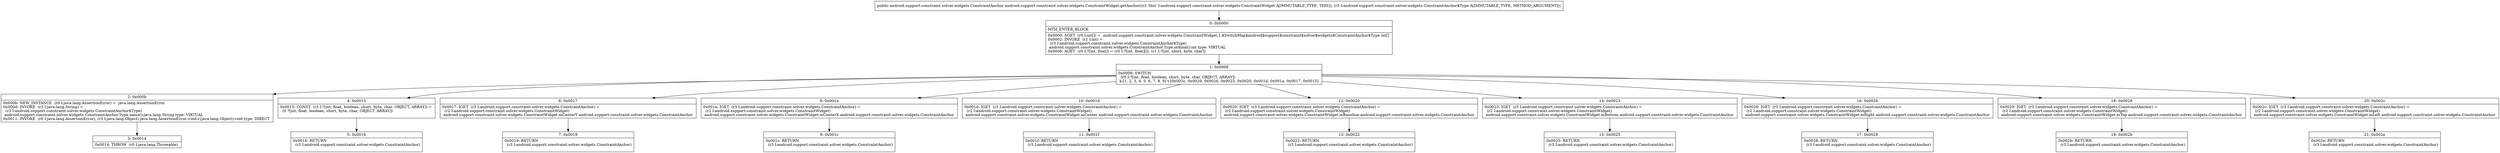 digraph "CFG forandroid.support.constraint.solver.widgets.ConstraintWidget.getAnchor(Landroid\/support\/constraint\/solver\/widgets\/ConstraintAnchor$Type;)Landroid\/support\/constraint\/solver\/widgets\/ConstraintAnchor;" {
Node_0 [shape=record,label="{0\:\ 0x0000|MTH_ENTER_BLOCK\l|0x0000: SGET  (r0 I:int[]) =  android.support.constraint.solver.widgets.ConstraintWidget.1.$SwitchMap$android$support$constraint$solver$widgets$ConstraintAnchor$Type int[] \l0x0002: INVOKE  (r1 I:int) = \l  (r3 I:android.support.constraint.solver.widgets.ConstraintAnchor$Type)\l android.support.constraint.solver.widgets.ConstraintAnchor.Type.ordinal():int type: VIRTUAL \l0x0006: AGET  (r0 I:?[int, float]) = (r0 I:?[int, float][]), (r1 I:?[int, short, byte, char]) \l}"];
Node_1 [shape=record,label="{1\:\ 0x0008|0x0008: SWITCH  \l  (r0 I:?[int, float, boolean, short, byte, char, OBJECT, ARRAY])\l k:[1, 2, 3, 4, 5, 6, 7, 8, 9] t:[0x002c, 0x0029, 0x0026, 0x0023, 0x0020, 0x001d, 0x001a, 0x0017, 0x0015] \l}"];
Node_2 [shape=record,label="{2\:\ 0x000b|0x000b: NEW_INSTANCE  (r0 I:java.lang.AssertionError) =  java.lang.AssertionError \l0x000d: INVOKE  (r3 I:java.lang.String) = \l  (r3 I:android.support.constraint.solver.widgets.ConstraintAnchor$Type)\l android.support.constraint.solver.widgets.ConstraintAnchor.Type.name():java.lang.String type: VIRTUAL \l0x0011: INVOKE  (r0 I:java.lang.AssertionError), (r3 I:java.lang.Object) java.lang.AssertionError.\<init\>(java.lang.Object):void type: DIRECT \l}"];
Node_3 [shape=record,label="{3\:\ 0x0014|0x0014: THROW  (r0 I:java.lang.Throwable) \l}"];
Node_4 [shape=record,label="{4\:\ 0x0015|0x0015: CONST  (r3 I:?[int, float, boolean, short, byte, char, OBJECT, ARRAY]) = \l  (0 ?[int, float, boolean, short, byte, char, OBJECT, ARRAY])\l \l}"];
Node_5 [shape=record,label="{5\:\ 0x0016|0x0016: RETURN  \l  (r3 I:android.support.constraint.solver.widgets.ConstraintAnchor)\l \l}"];
Node_6 [shape=record,label="{6\:\ 0x0017|0x0017: IGET  (r3 I:android.support.constraint.solver.widgets.ConstraintAnchor) = \l  (r2 I:android.support.constraint.solver.widgets.ConstraintWidget)\l android.support.constraint.solver.widgets.ConstraintWidget.mCenterY android.support.constraint.solver.widgets.ConstraintAnchor \l}"];
Node_7 [shape=record,label="{7\:\ 0x0019|0x0019: RETURN  \l  (r3 I:android.support.constraint.solver.widgets.ConstraintAnchor)\l \l}"];
Node_8 [shape=record,label="{8\:\ 0x001a|0x001a: IGET  (r3 I:android.support.constraint.solver.widgets.ConstraintAnchor) = \l  (r2 I:android.support.constraint.solver.widgets.ConstraintWidget)\l android.support.constraint.solver.widgets.ConstraintWidget.mCenterX android.support.constraint.solver.widgets.ConstraintAnchor \l}"];
Node_9 [shape=record,label="{9\:\ 0x001c|0x001c: RETURN  \l  (r3 I:android.support.constraint.solver.widgets.ConstraintAnchor)\l \l}"];
Node_10 [shape=record,label="{10\:\ 0x001d|0x001d: IGET  (r3 I:android.support.constraint.solver.widgets.ConstraintAnchor) = \l  (r2 I:android.support.constraint.solver.widgets.ConstraintWidget)\l android.support.constraint.solver.widgets.ConstraintWidget.mCenter android.support.constraint.solver.widgets.ConstraintAnchor \l}"];
Node_11 [shape=record,label="{11\:\ 0x001f|0x001f: RETURN  \l  (r3 I:android.support.constraint.solver.widgets.ConstraintAnchor)\l \l}"];
Node_12 [shape=record,label="{12\:\ 0x0020|0x0020: IGET  (r3 I:android.support.constraint.solver.widgets.ConstraintAnchor) = \l  (r2 I:android.support.constraint.solver.widgets.ConstraintWidget)\l android.support.constraint.solver.widgets.ConstraintWidget.mBaseline android.support.constraint.solver.widgets.ConstraintAnchor \l}"];
Node_13 [shape=record,label="{13\:\ 0x0022|0x0022: RETURN  \l  (r3 I:android.support.constraint.solver.widgets.ConstraintAnchor)\l \l}"];
Node_14 [shape=record,label="{14\:\ 0x0023|0x0023: IGET  (r3 I:android.support.constraint.solver.widgets.ConstraintAnchor) = \l  (r2 I:android.support.constraint.solver.widgets.ConstraintWidget)\l android.support.constraint.solver.widgets.ConstraintWidget.mBottom android.support.constraint.solver.widgets.ConstraintAnchor \l}"];
Node_15 [shape=record,label="{15\:\ 0x0025|0x0025: RETURN  \l  (r3 I:android.support.constraint.solver.widgets.ConstraintAnchor)\l \l}"];
Node_16 [shape=record,label="{16\:\ 0x0026|0x0026: IGET  (r3 I:android.support.constraint.solver.widgets.ConstraintAnchor) = \l  (r2 I:android.support.constraint.solver.widgets.ConstraintWidget)\l android.support.constraint.solver.widgets.ConstraintWidget.mRight android.support.constraint.solver.widgets.ConstraintAnchor \l}"];
Node_17 [shape=record,label="{17\:\ 0x0028|0x0028: RETURN  \l  (r3 I:android.support.constraint.solver.widgets.ConstraintAnchor)\l \l}"];
Node_18 [shape=record,label="{18\:\ 0x0029|0x0029: IGET  (r3 I:android.support.constraint.solver.widgets.ConstraintAnchor) = \l  (r2 I:android.support.constraint.solver.widgets.ConstraintWidget)\l android.support.constraint.solver.widgets.ConstraintWidget.mTop android.support.constraint.solver.widgets.ConstraintAnchor \l}"];
Node_19 [shape=record,label="{19\:\ 0x002b|0x002b: RETURN  \l  (r3 I:android.support.constraint.solver.widgets.ConstraintAnchor)\l \l}"];
Node_20 [shape=record,label="{20\:\ 0x002c|0x002c: IGET  (r3 I:android.support.constraint.solver.widgets.ConstraintAnchor) = \l  (r2 I:android.support.constraint.solver.widgets.ConstraintWidget)\l android.support.constraint.solver.widgets.ConstraintWidget.mLeft android.support.constraint.solver.widgets.ConstraintAnchor \l}"];
Node_21 [shape=record,label="{21\:\ 0x002e|0x002e: RETURN  \l  (r3 I:android.support.constraint.solver.widgets.ConstraintAnchor)\l \l}"];
MethodNode[shape=record,label="{public android.support.constraint.solver.widgets.ConstraintAnchor android.support.constraint.solver.widgets.ConstraintWidget.getAnchor((r2 'this' I:android.support.constraint.solver.widgets.ConstraintWidget A[IMMUTABLE_TYPE, THIS]), (r3 I:android.support.constraint.solver.widgets.ConstraintAnchor$Type A[IMMUTABLE_TYPE, METHOD_ARGUMENT])) }"];
MethodNode -> Node_0;
Node_0 -> Node_1;
Node_1 -> Node_2;
Node_1 -> Node_4;
Node_1 -> Node_6;
Node_1 -> Node_8;
Node_1 -> Node_10;
Node_1 -> Node_12;
Node_1 -> Node_14;
Node_1 -> Node_16;
Node_1 -> Node_18;
Node_1 -> Node_20;
Node_2 -> Node_3;
Node_4 -> Node_5;
Node_6 -> Node_7;
Node_8 -> Node_9;
Node_10 -> Node_11;
Node_12 -> Node_13;
Node_14 -> Node_15;
Node_16 -> Node_17;
Node_18 -> Node_19;
Node_20 -> Node_21;
}

